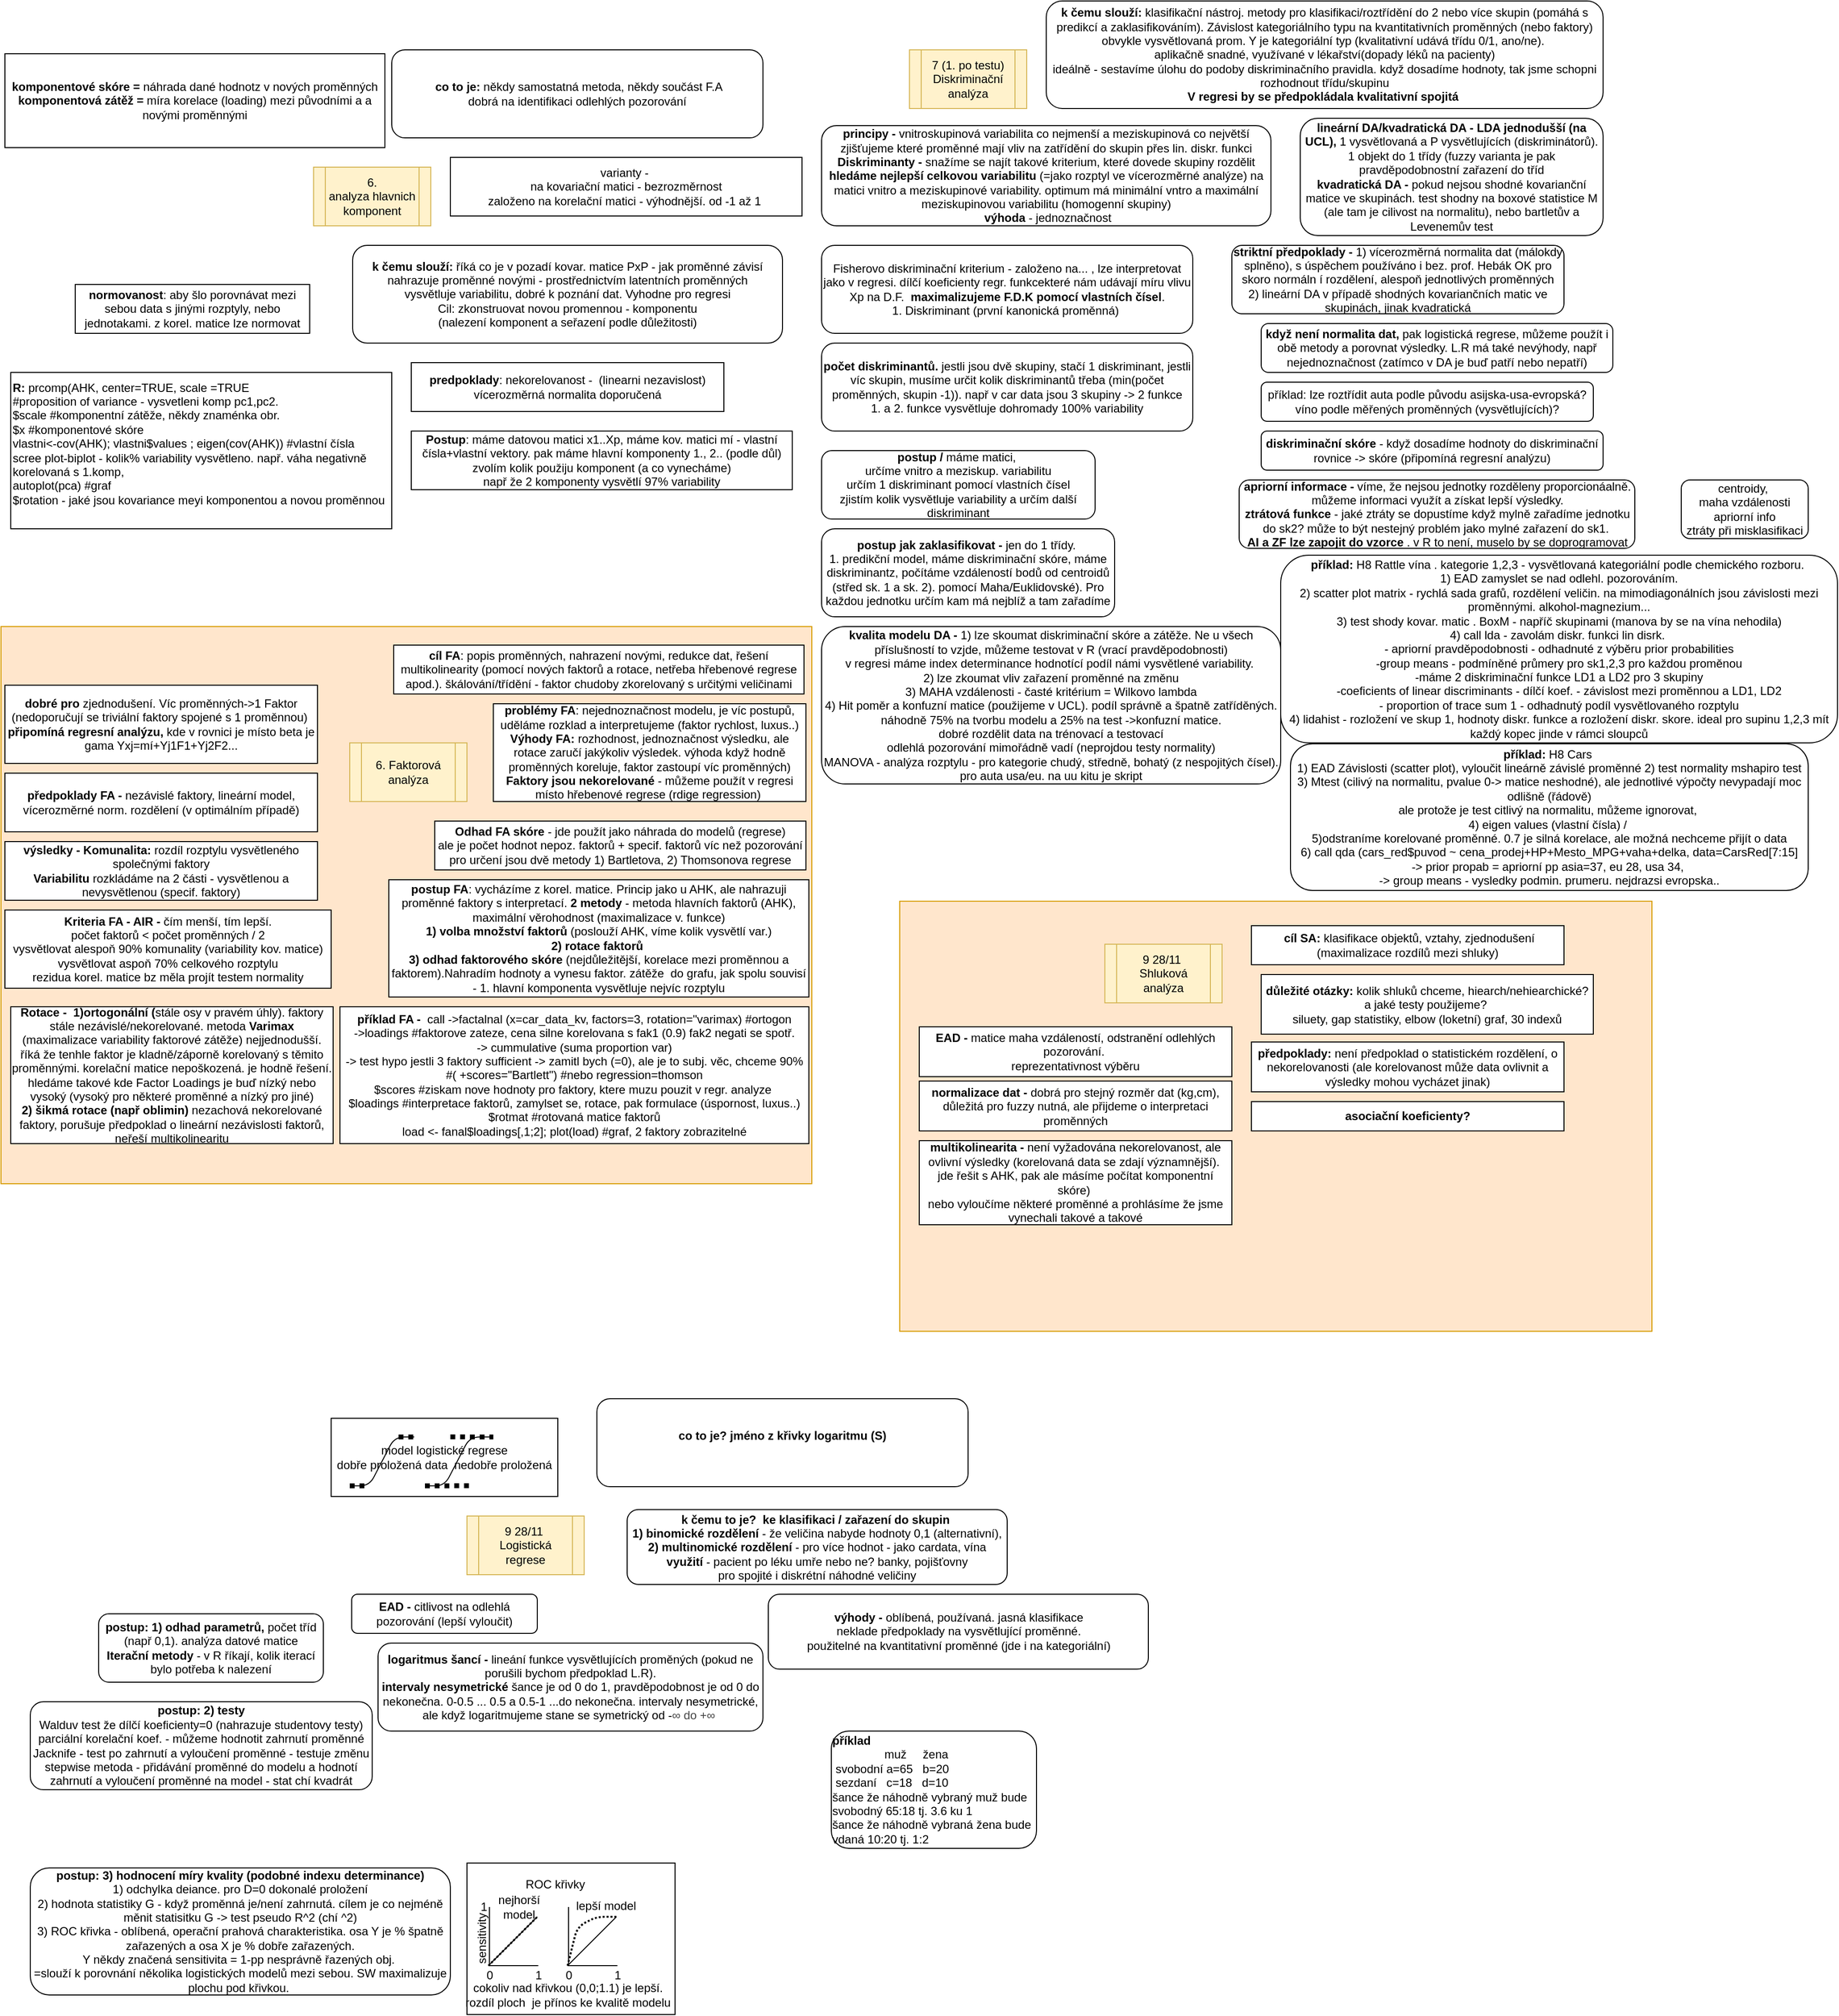 <mxfile version="12.4.3" type="github" pages="1">
  <diagram id="y8Ra8WDpV--MmbTcDogs" name="Page-1">
    <mxGraphModel dx="853" dy="472" grid="1" gridSize="10" guides="1" tooltips="1" connect="1" arrows="1" fold="1" page="1" pageScale="1" pageWidth="827" pageHeight="1169" math="0" shadow="0">
      <root>
        <mxCell id="0"/>
        <mxCell id="1" parent="0"/>
        <mxCell id="akfnTeuAMZxxue4OsH-c-81" value="" style="rounded=0;whiteSpace=wrap;html=1;" vertex="1" parent="1">
          <mxGeometry x="477" y="1905" width="213" height="155" as="geometry"/>
        </mxCell>
        <mxCell id="akfnTeuAMZxxue4OsH-c-54" value="model logistické regrese&lt;br&gt;dobře proložená data&amp;nbsp; nedobře proložená" style="rounded=0;whiteSpace=wrap;html=1;" vertex="1" parent="1">
          <mxGeometry x="338" y="1450" width="232" height="80" as="geometry"/>
        </mxCell>
        <mxCell id="akfnTeuAMZxxue4OsH-c-41" value="" style="rounded=0;whiteSpace=wrap;html=1;fillColor=#ffe6cc;strokeColor=#d79b00;" vertex="1" parent="1">
          <mxGeometry y="640" width="830" height="570" as="geometry"/>
        </mxCell>
        <mxCell id="akfnTeuAMZxxue4OsH-c-39" value="" style="rounded=0;whiteSpace=wrap;html=1;fillColor=#ffe6cc;strokeColor=#d79b00;" vertex="1" parent="1">
          <mxGeometry x="920" y="921" width="770" height="440" as="geometry"/>
        </mxCell>
        <mxCell id="F72YbmFoQMziK-xgi5LF-1" value="varianty -&amp;nbsp;&lt;br&gt;na kovariační matici - bezrozměrnost&lt;br&gt;založeno na korelační matici - výhodnější. od -1 až 1&amp;nbsp;" style="rounded=0;whiteSpace=wrap;html=1;" parent="1" vertex="1">
          <mxGeometry x="460" y="160" width="360" height="60" as="geometry"/>
        </mxCell>
        <mxCell id="F72YbmFoQMziK-xgi5LF-2" value="6. &lt;br&gt;analyza hlavnich komponent" style="shape=process;whiteSpace=wrap;html=1;backgroundOutline=1;fillColor=#fff2cc;strokeColor=#d6b656;" parent="1" vertex="1">
          <mxGeometry x="320" y="170" width="120" height="60" as="geometry"/>
        </mxCell>
        <mxCell id="F72YbmFoQMziK-xgi5LF-4" value="&lt;b&gt;&amp;nbsp;co to je:&lt;/b&gt; někdy samostatná metoda, někdy součást F.A&lt;br&gt;dobrá na identifikaci odlehlých pozorování&lt;br&gt;" style="rounded=1;whiteSpace=wrap;html=1;" parent="1" vertex="1">
          <mxGeometry x="400" y="50" width="380" height="90" as="geometry"/>
        </mxCell>
        <mxCell id="F72YbmFoQMziK-xgi5LF-5" value="&lt;b&gt;k čemu slouží:&lt;/b&gt; říká co je v pozadí kovar. matice PxP - jak proměnné závisí&lt;br&gt;nahrazuje proměnné novými - prostřednictvím latentních proměnných&lt;br&gt;vysvětluje variabilitu, dobré k poznání dat. Vyhodne pro regresi&lt;br&gt;Cil: zkonstruovat novou promennou - komponentu&lt;br&gt;(nalezení komponent a seřazení podle důležitosti)" style="rounded=1;whiteSpace=wrap;html=1;" parent="1" vertex="1">
          <mxGeometry x="360" y="250" width="440" height="100" as="geometry"/>
        </mxCell>
        <mxCell id="F72YbmFoQMziK-xgi5LF-6" value="&lt;b&gt;predpoklady&lt;/b&gt;: nekorelovanost -&amp;nbsp; (linearni nezavislost)&lt;br&gt;vícerozměrná normalita doporučená" style="rounded=0;whiteSpace=wrap;html=1;" parent="1" vertex="1">
          <mxGeometry x="420" y="370" width="320" height="50" as="geometry"/>
        </mxCell>
        <mxCell id="F72YbmFoQMziK-xgi5LF-7" value="&lt;b&gt;Postup&lt;/b&gt;: máme datovou matici x1..Xp, máme kov. matici mí - vlastní čísla+vlastní vektory. pak máme hlavní komponenty 1., 2.. (podle důl)&lt;br&gt;zvolím kolik použiju komponent (a co vynecháme)&lt;br&gt;např že 2 komponenty vysvětlí 97% variability" style="rounded=0;whiteSpace=wrap;html=1;" parent="1" vertex="1">
          <mxGeometry x="420" y="440" width="390" height="60" as="geometry"/>
        </mxCell>
        <mxCell id="F72YbmFoQMziK-xgi5LF-9" value="&lt;b&gt;komponentové skóre =&lt;/b&gt; náhrada dané hodnotz v nových proměnných&lt;br&gt;&lt;b&gt;komponentová zátěž =&lt;/b&gt; míra korelace (loading) mezi původními a a novými proměnnými" style="rounded=0;whiteSpace=wrap;html=1;" parent="1" vertex="1">
          <mxGeometry x="4" y="54" width="389" height="96" as="geometry"/>
        </mxCell>
        <mxCell id="F72YbmFoQMziK-xgi5LF-10" value="&lt;b&gt;normovanost&lt;/b&gt;: aby šlo porovnávat mezi sebou data s jinými rozptyly, nebo jednotakami. z korel. matice lze normovat" style="rounded=0;whiteSpace=wrap;html=1;" parent="1" vertex="1">
          <mxGeometry x="76" y="290" width="240" height="50" as="geometry"/>
        </mxCell>
        <mxCell id="F72YbmFoQMziK-xgi5LF-12" value="&lt;b&gt;R: &lt;/b&gt;prcomp(AHK, center=TRUE, scale =TRUE&lt;br&gt;#proposition of variance - vysvetleni komp pc1,pc2.&lt;br&gt;$scale #komponentní zátěže, někdy znaménka obr.&lt;br&gt;$x #komponentové skóre&lt;br&gt;vlastni&amp;lt;-cov(AHK); vlastni$values ; eigen(cov(AHK)) #vlastní čísla&lt;br&gt;&lt;div&gt;&lt;span&gt;scree plot-biplot - kolik% variability vysvětleno. např. váha negativně korelovaná s 1.komp,&amp;nbsp;&lt;/span&gt;&lt;/div&gt;&lt;div&gt;&lt;span&gt;autoplot(pca) #graf&lt;/span&gt;&lt;/div&gt;&lt;div&gt;$rotation - jaké jsou kovariance meyi komponentou a novou proměnnou&lt;/div&gt;&lt;div&gt;&lt;br&gt;&lt;/div&gt;" style="rounded=0;whiteSpace=wrap;html=1;align=left;" parent="1" vertex="1">
          <mxGeometry x="10" y="380" width="390" height="160" as="geometry"/>
        </mxCell>
        <mxCell id="F72YbmFoQMziK-xgi5LF-13" value="6. Faktorová analýza" style="shape=process;whiteSpace=wrap;html=1;backgroundOutline=1;fillColor=#fff2cc;strokeColor=#d6b656;" parent="1" vertex="1">
          <mxGeometry x="357" y="759" width="120" height="60" as="geometry"/>
        </mxCell>
        <mxCell id="F72YbmFoQMziK-xgi5LF-14" value="&lt;b&gt;problémy FA&lt;/b&gt;: nejednoznačnost modelu, je víc postupů, uděláme rozklad a interpretujeme (faktor rychlost, luxus..)&lt;br&gt;&lt;b&gt;Výhody FA:&lt;/b&gt; rozhodnost, jednoznačnost výsledku, ale rotace zaručí jakýkoliv výsledek. výhoda když hodně proměnných koreluje, faktor zastoupí víc proměnných)&lt;br&gt;&lt;b&gt;Faktory jsou nekorelované&lt;/b&gt;&amp;nbsp;- můžeme použít v regresi místo hřebenové regrese (rdige regression)&amp;nbsp;" style="rounded=0;whiteSpace=wrap;html=1;" parent="1" vertex="1">
          <mxGeometry x="504" y="719" width="320" height="100" as="geometry"/>
        </mxCell>
        <mxCell id="F72YbmFoQMziK-xgi5LF-15" value="&lt;b&gt;dobré pro&lt;/b&gt; zjednodušení. Víc proměnných-&amp;gt;1 Faktor (nedoporučují se triviální faktory spojené s 1 proměnnou)&amp;nbsp;&lt;br&gt;&lt;b&gt;připomíná regresní analýzu,&lt;/b&gt; kde v rovnici je místo beta je gama Yxj=mí+Yj1F1+Yj2F2...&lt;br&gt;" style="rounded=0;whiteSpace=wrap;html=1;" parent="1" vertex="1">
          <mxGeometry x="4" y="700" width="320" height="80" as="geometry"/>
        </mxCell>
        <mxCell id="F72YbmFoQMziK-xgi5LF-16" value="&lt;b&gt;cíl FA&lt;/b&gt;: popis proměnných, nahrazení novými, redukce dat, řešení multikolinearity (pomocí nových faktorů a rotace, netřeba hřebenové regrese apod.). škálování/třídění - faktor chudoby zkorelovaný s určitými veličinami" style="rounded=0;whiteSpace=wrap;html=1;" parent="1" vertex="1">
          <mxGeometry x="402" y="659" width="420" height="50" as="geometry"/>
        </mxCell>
        <mxCell id="F72YbmFoQMziK-xgi5LF-17" value="&lt;b&gt;postup FA&lt;/b&gt;: vycházíme z korel. matice. Princip jako u AHK, ale nahrazuji proměnné faktory s interpretací.&amp;nbsp;&lt;b&gt;2 metody&amp;nbsp;&lt;/b&gt;- metoda hlavních faktorů (AHK), maximální věrohodnost (maximalizace v. funkce)&lt;br&gt;&lt;b&gt;1) volba množství faktorů &lt;/b&gt;(poslouží AHK, víme kolik vysvětlí var.)&lt;br&gt;&lt;b&gt;2) rotace faktorů&amp;nbsp;&lt;/b&gt;&lt;br&gt;&lt;b&gt;3) odhad faktorového skóre&lt;/b&gt; (nejdůležitější, korelace mezi proměnnou a faktorem).Nahradím hodnoty a vynesu faktor. zátěže&amp;nbsp; do grafu, jak spolu souvisí&lt;br&gt;- 1. hlavní komponenta vysvětluje nejvíc rozptylu" style="rounded=0;whiteSpace=wrap;html=1;" parent="1" vertex="1">
          <mxGeometry x="397" y="899" width="430" height="120" as="geometry"/>
        </mxCell>
        <mxCell id="akfnTeuAMZxxue4OsH-c-2" value="&lt;b&gt;předpoklady FA - &lt;/b&gt;nezávislé faktory, lineární model, vícerozměrné norm. rozdělení (v optimálním případě)" style="rounded=0;whiteSpace=wrap;html=1;" vertex="1" parent="1">
          <mxGeometry x="4" y="790" width="320" height="60" as="geometry"/>
        </mxCell>
        <mxCell id="akfnTeuAMZxxue4OsH-c-3" value="&lt;b&gt;výsledky - Komunalita: &lt;/b&gt;rozdíl rozptylu vysvětleného společnými faktory&lt;br&gt;&lt;b&gt;Variabilitu &lt;/b&gt;rozkládáme na 2 části - vysvětlenou a nevysvětlenou (specif. faktory)" style="rounded=0;whiteSpace=wrap;html=1;" vertex="1" parent="1">
          <mxGeometry x="4" y="860" width="320" height="60" as="geometry"/>
        </mxCell>
        <mxCell id="akfnTeuAMZxxue4OsH-c-4" value="&lt;b&gt;Rotace -&amp;nbsp; 1)ortogonální (&lt;/b&gt;stále osy v pravém úhly). faktory stále nezávislé/nekorelované.&amp;nbsp;metoda &lt;b&gt;Varimax &lt;/b&gt;(maximalizace variability faktorové zátěže)&lt;b&gt;&amp;nbsp;&lt;/b&gt;nejjednodušší. říká že tenhle faktor je kladně/záporně korelovaný s těmito proměnnými. korelační matice nepoškozená. je hodně řešení. hledáme takové kde Factor Loadings je buď nízký nebo vysoký (vysoký pro některé proměnné a nízký pro jiné)&lt;br&gt;&lt;b&gt;2) šikmá rotace (např oblimin)&amp;nbsp;&lt;/b&gt;nezachová nekorelované faktory, porušuje předpoklad o lineární nezávislosti faktorů, neřeší multikolinearitu" style="rounded=0;whiteSpace=wrap;html=1;" vertex="1" parent="1">
          <mxGeometry x="10" y="1029" width="330" height="140" as="geometry"/>
        </mxCell>
        <mxCell id="akfnTeuAMZxxue4OsH-c-8" value="&lt;span style=&quot;color: rgba(0 , 0 , 0 , 0) ; font-family: monospace ; font-size: 0px&quot;&gt;%3CmxGraphModel%3E%3Croot%3E%3CmxCell%20id%3D%220%22%2F%3E%3CmxCell%20id%3D%221%22%20parent%3D%220%22%2F%3E%3CmxCell%20id%3D%222%22%20value%3D%22%26lt%3Bb%26gt%3Bp%C5%99edpoklady%20FA%20-%20%26lt%3B%2Fb%26gt%3Bnez%C3%A1visl%C3%A9%20faktory%2C%20line%C3%A1rn%C3%AD%20model%2C%20v%C3%ADcerozm%C4%9Brn%C3%A9%20norm.%20rozd%C4%9Blen%C3%AD%20(v%20optim%C3%A1ln%C3%ADm%20p%C5%99%C3%ADpad%C4%9B)%22%20style%3D%22rounded%3D0%3BwhiteSpace%3Dwrap%3Bhtml%3D1%3B%22%20vertex%3D%221%22%20parent%3D%221%22%3E%3CmxGeometry%20x%3D%2280%22%20y%3D%22920%22%20width%3D%22320%22%20height%3D%2260%22%20as%3D%22geometry%22%2F%3E%3C%2FmxCell%3E%3C%2Froot%3E%3C%2FmxGraphModel%3E&lt;/span&gt;" style="text;html=1;align=center;verticalAlign=middle;resizable=0;points=[];;autosize=1;" vertex="1" parent="1">
          <mxGeometry x="254" y="1054" width="20" height="20" as="geometry"/>
        </mxCell>
        <mxCell id="akfnTeuAMZxxue4OsH-c-9" value="&lt;b&gt;Kriteria FA - AIR -&lt;/b&gt; čím menší, tím lepší. &lt;br&gt;počet faktorů &amp;lt; počet proměnných / 2&lt;br&gt;vysvětlovat alespoň 90% komunality (variability kov. matice) &lt;br&gt;vysvětlovat aspoň 70% celkového rozptylu&lt;br&gt;rezidua korel. matice bz měla projít testem normality" style="rounded=0;whiteSpace=wrap;html=1;" vertex="1" parent="1">
          <mxGeometry x="4" y="930" width="334" height="80" as="geometry"/>
        </mxCell>
        <mxCell id="akfnTeuAMZxxue4OsH-c-10" value="&lt;b&gt;Odhad FA skóre &lt;/b&gt;- jde použít jako náhrada do modelů (regrese)&lt;br&gt;ale je počet hodnot nepoz. faktorů + specif. faktorů víc než pozorování&lt;br&gt;pro určení jsou dvě metody 1) Bartletova, 2) Thomsonova regrese" style="rounded=0;whiteSpace=wrap;html=1;" vertex="1" parent="1">
          <mxGeometry x="444" y="839" width="380" height="50" as="geometry"/>
        </mxCell>
        <mxCell id="akfnTeuAMZxxue4OsH-c-11" value="&lt;b&gt;příklad FA -&amp;nbsp; &lt;/b&gt;call -&amp;gt;factalnal (x=car_data_kv, factors=3, rotation=&quot;varimax) #ortogon&lt;br&gt;-&amp;gt;loadings #faktorove zateze, cena silne korelovana s fak1 (0.9) fak2 negati se spotř.&lt;br&gt;-&amp;gt; cummulative (suma proportion var)&lt;br&gt;-&amp;gt; test hypo jestli 3 faktory sufficient -&amp;gt; zamitl bych (=0), ale je to subj. věc, chceme 90%&lt;br&gt;#( +scores=&quot;Bartlett&quot;) #nebo regression=thomson&lt;br&gt;$scores #ziskam nove hodnoty pro faktory, ktere muzu pouzit v regr. analyze&amp;nbsp;&lt;br&gt;$loadings #interpretace faktorů, zamylset se, rotace, pak formulace (úspornost, luxus..)&lt;br&gt;$rotmat #rotovaná matice faktorů&lt;br&gt;load &amp;lt;- fanal$loadings[,1;2]; plot(load) #graf, 2 faktory zobrazitelné" style="rounded=0;whiteSpace=wrap;html=1;" vertex="1" parent="1">
          <mxGeometry x="347" y="1029" width="480" height="140" as="geometry"/>
        </mxCell>
        <mxCell id="akfnTeuAMZxxue4OsH-c-13" value="9 28/11&amp;nbsp;&lt;br&gt;Shluková analýza" style="shape=process;whiteSpace=wrap;html=1;backgroundOutline=1;fillColor=#fff2cc;strokeColor=#d6b656;" vertex="1" parent="1">
          <mxGeometry x="1130" y="965" width="120" height="60" as="geometry"/>
        </mxCell>
        <mxCell id="akfnTeuAMZxxue4OsH-c-15" value="&lt;b&gt;&amp;nbsp;cíl SA: &lt;/b&gt;klasifikace objektů, vztahy, zjednodušení (maximalizace rozdílů mezi shluky)" style="rounded=0;whiteSpace=wrap;html=1;" vertex="1" parent="1">
          <mxGeometry x="1280" y="946" width="320" height="40" as="geometry"/>
        </mxCell>
        <mxCell id="akfnTeuAMZxxue4OsH-c-16" value="&lt;b&gt;důležité otázky: &lt;/b&gt;kolik shluků chceme, hiearch/nehiearchické?&lt;br&gt;a jaké testy použijeme?&amp;nbsp;&lt;br&gt;siluety, gap statistiky, elbow (loketní) graf, 30 indexů" style="rounded=0;whiteSpace=wrap;html=1;" vertex="1" parent="1">
          <mxGeometry x="1290" y="996" width="340" height="61" as="geometry"/>
        </mxCell>
        <mxCell id="akfnTeuAMZxxue4OsH-c-17" value="&lt;b&gt;předpoklady: &lt;/b&gt;není předpoklad o statistickém rozdělení, o nekorelovanosti (ale korelovanost může data ovlivnit a výsledky mohou vycházet jinak)" style="rounded=0;whiteSpace=wrap;html=1;" vertex="1" parent="1">
          <mxGeometry x="1280" y="1065" width="320" height="51" as="geometry"/>
        </mxCell>
        <mxCell id="akfnTeuAMZxxue4OsH-c-18" value="&lt;b&gt;EAD - &lt;/b&gt;matice maha vzdáleností, odstranění odlehlých pozorování.&amp;nbsp;&lt;br&gt;reprezentativnost výběru" style="rounded=0;whiteSpace=wrap;html=1;" vertex="1" parent="1">
          <mxGeometry x="940" y="1049.5" width="320" height="51" as="geometry"/>
        </mxCell>
        <mxCell id="akfnTeuAMZxxue4OsH-c-19" value="&lt;b&gt;normalizace dat - &lt;/b&gt;dobrá pro stejný rozměr dat (kg,cm), důležitá pro fuzzy nutná, ale přijdeme o interpretaci proměnných" style="rounded=0;whiteSpace=wrap;html=1;" vertex="1" parent="1">
          <mxGeometry x="940" y="1105" width="320" height="51" as="geometry"/>
        </mxCell>
        <mxCell id="akfnTeuAMZxxue4OsH-c-20" value="&lt;b&gt;multikolinearita - &lt;/b&gt;není vyžadována nekorelovanost, ale ovlivní výsledky (korelovaná data se zdají významnější).&amp;nbsp;&lt;br&gt;jde řešit s AHK, pak ale másíme počítat komponentní skóre)&amp;nbsp;&lt;br&gt;nebo vyloučíme některé proměnné a prohlásíme že jsme vynechali takové a takové" style="rounded=0;whiteSpace=wrap;html=1;" vertex="1" parent="1">
          <mxGeometry x="940" y="1166" width="320" height="86" as="geometry"/>
        </mxCell>
        <mxCell id="akfnTeuAMZxxue4OsH-c-21" value="&lt;b&gt;asociační koeficienty?&lt;/b&gt;" style="rounded=0;whiteSpace=wrap;html=1;" vertex="1" parent="1">
          <mxGeometry x="1280" y="1126" width="320" height="30" as="geometry"/>
        </mxCell>
        <mxCell id="akfnTeuAMZxxue4OsH-c-22" value="7 (1. po testu) Diskriminační analýza" style="shape=process;whiteSpace=wrap;html=1;backgroundOutline=1;fillColor=#fff2cc;strokeColor=#d6b656;" vertex="1" parent="1">
          <mxGeometry x="930" y="50" width="120" height="60" as="geometry"/>
        </mxCell>
        <mxCell id="akfnTeuAMZxxue4OsH-c-23" value="&lt;b&gt;k čemu slouží:&lt;/b&gt;&amp;nbsp;klasifikační nástroj. metody pro klasifikaci/roztřídění do 2 nebo více skupin (pomáhá s predikcí a zaklasifikováním). Závislost kategoriálního typu na kvantitativních proměnných (nebo faktory)&lt;br&gt;obvykle vysvětlovaná prom. Y je kategoriální typ (kvalitativní udává třídu 0/1, ano/ne).&amp;nbsp;&lt;br&gt;aplikačně snadné, využívané v lékařství(dopady léků na pacienty)&lt;br&gt;ideálně - sestavíme úlohu do podoby diskriminačního pravidla. když dosadíme hodnoty, tak jsme schopni rozhodnout třídu/skupinu&lt;br&gt;&lt;b&gt;V regresi by se předpokládala kvalitativní spojitá&amp;nbsp;&lt;/b&gt;" style="rounded=1;whiteSpace=wrap;html=1;" vertex="1" parent="1">
          <mxGeometry x="1070" width="570" height="110" as="geometry"/>
        </mxCell>
        <mxCell id="akfnTeuAMZxxue4OsH-c-24" value="&lt;b&gt;principy - &lt;/b&gt;vnitroskupinová variabilita co nejmenší a meziskupinová co největší&lt;br&gt;zjišťujeme které proměnné mají vliv na zatřídění do skupin přes lin. diskr. funkci&lt;br&gt;&lt;b&gt;Diskriminanty -&amp;nbsp;&lt;/b&gt;snažíme se najít takové kriterium, které dovede skupiny rozdělit &lt;b&gt;hledáme nejlepší celkovou variabilitu&lt;/b&gt; (=jako rozptyl ve vícerozměrné analýze) na matici vnitro a meziskupinové variability. optimum má minimální vntro a maximální meziskupinovou variabilitu (homogenní skupiny)&lt;br&gt;&lt;b&gt;&amp;nbsp;výhoda &lt;/b&gt;- jednoznačnost" style="rounded=1;whiteSpace=wrap;html=1;" vertex="1" parent="1">
          <mxGeometry x="840" y="127.5" width="460" height="102.5" as="geometry"/>
        </mxCell>
        <mxCell id="akfnTeuAMZxxue4OsH-c-25" value="&lt;b&gt;lineární DA/kvadratická DA - LDA jednodušší (na UCL),&lt;/b&gt; 1 vysvětlovaná a P vysvětlujících (diskriminátorů). 1 objekt do 1 třídy (fuzzy varianta je pak pravděpodobnostní zařazení do tříd&lt;br&gt;&lt;b&gt;kvadratická DA - &lt;/b&gt;pokud nejsou shodné kovarianční matice ve skupinách. test shodny na boxové statistice M (ale tam je cilivost na normalitu), nebo bartletův a Levenemův test" style="rounded=1;whiteSpace=wrap;html=1;" vertex="1" parent="1">
          <mxGeometry x="1330" y="120" width="310" height="120" as="geometry"/>
        </mxCell>
        <mxCell id="akfnTeuAMZxxue4OsH-c-26" value="&lt;b&gt;striktní předpoklady - &lt;/b&gt;1) vícerozměrná normalita dat (málokdy splněno), s úspěchem používáno i bez. prof. Hebák OK pro skoro normáln í rozdělení, alespoň jednotlivých proměnných&lt;br&gt;2) lineární DA v případě shodných kovariančních matic ve skupinách, jinak kvadratická" style="rounded=1;whiteSpace=wrap;html=1;" vertex="1" parent="1">
          <mxGeometry x="1260" y="250" width="340" height="70" as="geometry"/>
        </mxCell>
        <mxCell id="akfnTeuAMZxxue4OsH-c-27" value="&lt;b&gt;když není normalita dat,&lt;/b&gt; pak logistická regrese, můžeme použít i obě metody a porovnat výsledky. L.R má také nevýhody, např nejednoznačnost (zatímco v DA je buď patří nebo nepatří)" style="rounded=1;whiteSpace=wrap;html=1;" vertex="1" parent="1">
          <mxGeometry x="1290" y="330" width="360" height="50" as="geometry"/>
        </mxCell>
        <mxCell id="akfnTeuAMZxxue4OsH-c-28" value="příklad: lze roztřídit auta podle původu asijska-usa-evropská?&lt;br&gt;víno podle měřených proměnných (vysvětlujících)?" style="rounded=1;whiteSpace=wrap;html=1;" vertex="1" parent="1">
          <mxGeometry x="1290" y="390" width="340" height="40" as="geometry"/>
        </mxCell>
        <mxCell id="akfnTeuAMZxxue4OsH-c-29" value="centroidy,&amp;nbsp;&lt;br&gt;maha vzdálenosti&lt;br&gt;apriorní info&lt;br&gt;ztráty při misklasifikaci" style="rounded=1;whiteSpace=wrap;html=1;" vertex="1" parent="1">
          <mxGeometry x="1720" y="490" width="130" height="60" as="geometry"/>
        </mxCell>
        <mxCell id="akfnTeuAMZxxue4OsH-c-30" value="Fisherovo diskriminační kriterium - založeno na... , lze interpretovat jako v regresi. dílčí koeficienty regr. funkcekteré nám udávají míru vlivu Xp na D.F.&amp;nbsp;&amp;nbsp;&lt;b&gt;maximalizujeme F.D.K pomocí vlastních čísel&lt;/b&gt;. &lt;br&gt;1. Diskriminant (první kanonická proměnná)&amp;nbsp;" style="rounded=1;whiteSpace=wrap;html=1;" vertex="1" parent="1">
          <mxGeometry x="840" y="250" width="380" height="90" as="geometry"/>
        </mxCell>
        <mxCell id="akfnTeuAMZxxue4OsH-c-31" value="&lt;b&gt;počet diskriminantů.&lt;/b&gt; jestli jsou dvě skupiny, stačí 1 diskriminant, jestli víc skupin, musíme určit kolik diskriminantů třeba (min(počet proměnných, skupin -1)). např v car data jsou 3 skupiny -&amp;gt; 2 funkce&lt;br&gt;1. a 2. funkce vysvětluje dohromady 100% variability" style="rounded=1;whiteSpace=wrap;html=1;" vertex="1" parent="1">
          <mxGeometry x="840" y="350" width="380" height="90" as="geometry"/>
        </mxCell>
        <mxCell id="akfnTeuAMZxxue4OsH-c-32" value="&lt;b&gt;diskriminační skóre&lt;/b&gt; - když dosadíme hodnoty do diskriminační rovnice -&amp;gt; skóre (připomíná regresní analýzu)" style="rounded=1;whiteSpace=wrap;html=1;" vertex="1" parent="1">
          <mxGeometry x="1290" y="440" width="350" height="40" as="geometry"/>
        </mxCell>
        <mxCell id="akfnTeuAMZxxue4OsH-c-33" value="&lt;b&gt;postup / &lt;/b&gt;máme matici,&amp;nbsp;&lt;br&gt;určíme vnitro a meziskup. variabilitu&lt;br&gt;určím 1 diskriminant pomocí vlastních čísel&lt;br&gt;zjistím kolik vysvětluje variability a určím další diskriminant" style="rounded=1;whiteSpace=wrap;html=1;" vertex="1" parent="1">
          <mxGeometry x="840" y="460" width="280" height="70" as="geometry"/>
        </mxCell>
        <mxCell id="akfnTeuAMZxxue4OsH-c-34" value="&lt;b&gt;postup jak zaklasifikovat -&lt;/b&gt; jen do 1 třídy.&amp;nbsp;&lt;br&gt;1. predikční model, máme diskriminační skóre, máme diskriminantz, počítáme vzdáleností bodů od centroidů (střed sk. 1 a sk. 2). pomocí Maha/Euklidovské). Pro každou jednotku určím kam má nejblíž a tam zařadíme" style="rounded=1;whiteSpace=wrap;html=1;" vertex="1" parent="1">
          <mxGeometry x="840" y="540" width="300" height="90" as="geometry"/>
        </mxCell>
        <mxCell id="akfnTeuAMZxxue4OsH-c-35" value="&lt;b&gt;apriorní informace - &lt;/b&gt;víme, že nejsou jednotky rozděleny proporcionáalně. můžeme informaci využít a získat lepší výsledky.&lt;br&gt;&lt;b&gt;ztrátová funkce &lt;/b&gt;- jaké ztráty se dopustíme když mylně zařadíme jednotku do sk2? může to být nestejný problém jako mylné zařazení do sk1.&amp;nbsp;&lt;br&gt;&lt;b&gt;AI a ZF lze zapojit do vzorce &lt;/b&gt;. v R to není, muselo by se doprogramovat" style="rounded=1;whiteSpace=wrap;html=1;" vertex="1" parent="1">
          <mxGeometry x="1267.5" y="490" width="405" height="70" as="geometry"/>
        </mxCell>
        <mxCell id="akfnTeuAMZxxue4OsH-c-36" value="&lt;b&gt;kvalita modelu DA -&lt;/b&gt;&amp;nbsp;1) lze skoumat diskriminační skóre a zátěže. Ne u všech příslušností to vzjde, můžeme testovat v R (vrací pravděpodobnosti) &lt;br&gt;v regresi máme index determinance hodnotící podíl námi vysvětlené variability.&amp;nbsp;&lt;br&gt;2) lze zkoumat vliv zařazení proměnné na změnu&lt;br&gt;3) MAHA vzdálenosti - časté kritérium = Wilkovo lambda&lt;br&gt;4) Hit poměr a konfuzní matice (použijeme v UCL). podíl správně a špatně zatříděných. náhodně 75% na tvorbu modelu a 25% na test -&amp;gt;konfuzní matice.&lt;br&gt;dobré rozdělit data na trénovací a testovací&lt;br&gt;odlehlá pozorování mimořádně vadí (neprojdou testy normality)&lt;br&gt;MANOVA - analýza rozptylu - pro kategorie chudý, středně, bohatý (z nespojitých čísel). pro auta usa/eu. na uu kitu je skript" style="rounded=1;whiteSpace=wrap;html=1;" vertex="1" parent="1">
          <mxGeometry x="840" y="640" width="470" height="161" as="geometry"/>
        </mxCell>
        <mxCell id="akfnTeuAMZxxue4OsH-c-37" value="&lt;b&gt;příklad: &lt;/b&gt;H8 Rattle vína . kategorie 1,2,3 - vysvětlovaná kategoriální podle chemického rozboru.&amp;nbsp;&lt;br&gt;1) EAD zamyslet se nad odlehl. pozorováním. &lt;br&gt;2) scatter plot matrix - rychlá sada grafů, rozdělení veličin. na mimodiagonálních jsou závislosti mezi proměnnými. alkohol-magnezium...&lt;br&gt;3) test shody kovar. matic . BoxM - napříč skupinami (manova by se na vína nehodila)&lt;br&gt;4) call lda - zavolám diskr. funkci lin disrk.&amp;nbsp;&lt;br&gt;- apriorní pravděpodobnosti - odhadnuté z výběru prior probabilities&lt;br&gt;-group means - podmíněné průmery pro sk1,2,3 pro každou proměnou&lt;br&gt;-máme 2 diskriminační funkce LD1 a LD2 pro 3 skupiny&lt;br&gt;-coeficients of linear discriminants - dílčí koef. - závislost mezi proměnnou a LD1, LD2&lt;br&gt;- proportion of trace sum 1 - odhadnutý podíl vysvětlovaného rozptylu&lt;br&gt;4) lidahist - rozložení ve skup 1, hodnoty diskr. funkce a rozložení diskr. skore. ideal pro supinu 1,2,3 mít každý kopec jinde v rámci sloupců&lt;br&gt;" style="rounded=1;whiteSpace=wrap;html=1;" vertex="1" parent="1">
          <mxGeometry x="1310" y="567" width="570" height="192" as="geometry"/>
        </mxCell>
        <mxCell id="akfnTeuAMZxxue4OsH-c-38" value="&lt;b&gt;příklad: &lt;/b&gt;H8 Cars&amp;nbsp;&lt;br&gt;1) EAD Závislosti (scatter plot), vyloučit lineárně závislé proměnné 2) test normality mshapiro test 3) Mtest (cilivý na normalitu, pvalue 0-&amp;gt; matice neshodné), ale jednotlivé výpočty nevypadají moc odlišně (řádově)&lt;br&gt;ale protože je test citlivý na normalitu, můžeme ignorovat,&amp;nbsp;&lt;br&gt;4) eigen values (vlastní čísla) /&amp;nbsp;&lt;br&gt;5)odstraníme korelované proměnné. 0.7 je silná korelace, ale možná nechceme přijít o data&lt;br&gt;6) call qda (cars_red$puvod ~ cena_prodej+HP+Mesto_MPG+vaha+delka, data=CarsRed[7:15]&lt;br&gt;-&amp;gt; prior propab = apriorní pp asia=37, eu 28, usa 34,&amp;nbsp;&lt;br&gt;-&amp;gt; group means - vysledky podmin. prumeru. nejdrazsi evropska.." style="rounded=1;whiteSpace=wrap;html=1;" vertex="1" parent="1">
          <mxGeometry x="1320" y="760" width="530" height="150" as="geometry"/>
        </mxCell>
        <mxCell id="akfnTeuAMZxxue4OsH-c-42" value="9 28/11&amp;nbsp;&lt;br&gt;Logistická regrese" style="shape=process;whiteSpace=wrap;html=1;backgroundOutline=1;fillColor=#fff2cc;strokeColor=#d6b656;" vertex="1" parent="1">
          <mxGeometry x="477" y="1550" width="120" height="60" as="geometry"/>
        </mxCell>
        <mxCell id="akfnTeuAMZxxue4OsH-c-43" value="&lt;b&gt;k čemu to je?&amp;nbsp; ke klasifikaci / zařazení do skupin&amp;nbsp;&lt;br&gt;1) binomické rozdělení&amp;nbsp;&lt;/b&gt;- že veličina nabyde hodnoty 0,1 (alternativní), &lt;br&gt;&lt;b&gt;2) multinomické&amp;nbsp;rozdělení &lt;/b&gt;- pro více hodnot - jako cardata, vína&lt;br&gt;&lt;b&gt;využití &lt;/b&gt;- pacient po léku umře nebo ne? banky, pojišťovny&lt;br&gt;pro spojité i diskrétní náhodné veličiny" style="rounded=1;whiteSpace=wrap;html=1;" vertex="1" parent="1">
          <mxGeometry x="641" y="1543.33" width="389" height="76.67" as="geometry"/>
        </mxCell>
        <mxCell id="akfnTeuAMZxxue4OsH-c-44" value="&lt;b&gt;co to je? jméno z křivky logaritmu (S)&lt;br&gt;&lt;br&gt;&lt;/b&gt;" style="rounded=1;whiteSpace=wrap;html=1;" vertex="1" parent="1">
          <mxGeometry x="610" y="1430" width="380" height="90" as="geometry"/>
        </mxCell>
        <mxCell id="akfnTeuAMZxxue4OsH-c-45" value="&lt;b&gt;EAD -&lt;/b&gt; citlivost na odlehlá pozorování (lepší vyloučit)" style="rounded=1;whiteSpace=wrap;html=1;" vertex="1" parent="1">
          <mxGeometry x="359" y="1630" width="190" height="40" as="geometry"/>
        </mxCell>
        <mxCell id="akfnTeuAMZxxue4OsH-c-46" value="&lt;div style=&quot;text-align: left&quot;&gt;&lt;b&gt;příklad&amp;nbsp;&lt;/b&gt;&lt;/div&gt;&lt;div style=&quot;text-align: left&quot;&gt;&lt;span&gt;&amp;nbsp; &amp;nbsp; &amp;nbsp; &amp;nbsp; &amp;nbsp; &amp;nbsp; &amp;nbsp; &amp;nbsp; muž&amp;nbsp; &amp;nbsp; &amp;nbsp;žena&lt;/span&gt;&lt;/div&gt;&lt;div style=&quot;text-align: left&quot;&gt;&lt;span&gt;&amp;nbsp;svobodní a=65&amp;nbsp; &amp;nbsp;b=20&lt;/span&gt;&lt;/div&gt;&lt;div style=&quot;text-align: left&quot;&gt;&lt;span&gt;&amp;nbsp;sezdaní&amp;nbsp; &amp;nbsp;c=18&amp;nbsp; &amp;nbsp;d=10&lt;/span&gt;&lt;/div&gt;&lt;div style=&quot;text-align: left&quot;&gt;&lt;span&gt;šance že náhodně vybraný muž bude svobodný 65:18 tj. 3.6 ku 1&lt;/span&gt;&lt;/div&gt;&lt;div style=&quot;text-align: left&quot;&gt;&lt;span&gt;šance že náhodně vybraná žena bude vdaná 10:20 tj. 1:2&lt;/span&gt;&lt;/div&gt;" style="rounded=1;whiteSpace=wrap;html=1;" vertex="1" parent="1">
          <mxGeometry x="850" y="1770" width="210" height="120" as="geometry"/>
        </mxCell>
        <mxCell id="akfnTeuAMZxxue4OsH-c-47" value="" style="endArrow=none;html=1;" edge="1" parent="1">
          <mxGeometry width="50" height="50" relative="1" as="geometry">
            <mxPoint x="357" y="1519.17" as="sourcePoint"/>
            <mxPoint x="423" y="1469.17" as="targetPoint"/>
            <Array as="points">
              <mxPoint x="377" y="1519.17"/>
              <mxPoint x="403" y="1469.17"/>
            </Array>
          </mxGeometry>
        </mxCell>
        <mxCell id="akfnTeuAMZxxue4OsH-c-48" value="" style="ellipse;shape=doubleEllipse;whiteSpace=wrap;html=1;aspect=fixed;" vertex="1" parent="1">
          <mxGeometry x="300" y="1920" as="geometry"/>
        </mxCell>
        <mxCell id="akfnTeuAMZxxue4OsH-c-49" value="" style="endArrow=none;dashed=1;html=1;dashPattern=1 1;strokeWidth=5;" edge="1" parent="1">
          <mxGeometry width="50" height="50" relative="1" as="geometry">
            <mxPoint x="357" y="1519.17" as="sourcePoint"/>
            <mxPoint x="377" y="1519.17" as="targetPoint"/>
          </mxGeometry>
        </mxCell>
        <mxCell id="akfnTeuAMZxxue4OsH-c-50" value="" style="endArrow=none;dashed=1;html=1;dashPattern=1 1;strokeWidth=5;" edge="1" parent="1">
          <mxGeometry width="50" height="50" relative="1" as="geometry">
            <mxPoint x="407" y="1469.17" as="sourcePoint"/>
            <mxPoint x="427" y="1469.17" as="targetPoint"/>
          </mxGeometry>
        </mxCell>
        <mxCell id="akfnTeuAMZxxue4OsH-c-51" value="" style="endArrow=none;html=1;" edge="1" parent="1">
          <mxGeometry width="50" height="50" relative="1" as="geometry">
            <mxPoint x="434" y="1519.17" as="sourcePoint"/>
            <mxPoint x="500" y="1469.17" as="targetPoint"/>
            <Array as="points">
              <mxPoint x="454" y="1519.17"/>
              <mxPoint x="480" y="1469.17"/>
            </Array>
          </mxGeometry>
        </mxCell>
        <mxCell id="akfnTeuAMZxxue4OsH-c-52" value="" style="endArrow=none;dashed=1;html=1;dashPattern=1 1;strokeWidth=5;" edge="1" parent="1">
          <mxGeometry width="50" height="50" relative="1" as="geometry">
            <mxPoint x="434" y="1519.17" as="sourcePoint"/>
            <mxPoint x="480" y="1519" as="targetPoint"/>
          </mxGeometry>
        </mxCell>
        <mxCell id="akfnTeuAMZxxue4OsH-c-53" value="" style="endArrow=none;dashed=1;html=1;dashPattern=1 1;strokeWidth=5;" edge="1" parent="1">
          <mxGeometry width="50" height="50" relative="1" as="geometry">
            <mxPoint x="460" y="1469" as="sourcePoint"/>
            <mxPoint x="504" y="1469.17" as="targetPoint"/>
          </mxGeometry>
        </mxCell>
        <mxCell id="akfnTeuAMZxxue4OsH-c-58" value="&lt;b&gt;logaritmus šancí - &lt;/b&gt;lineání funkce vysvětlujících proměných (pokud ne porušili bychom předpoklad L.R).&lt;br&gt;&lt;b&gt;intervaly nesymetrické &lt;/b&gt;šance je od 0 do 1, pravděpodobnost je od 0 do nekonečna. 0-0.5 ... 0.5 a 0.5-1 ...do nekonečna. intervaly nesymetrické, ale když logaritmujeme stane se &lt;font style=&quot;font-size: 12px&quot;&gt;symetrický od -&lt;span style=&quot;background-color: rgb(255 , 255 , 255) ; color: rgb(68 , 68 , 68) ; font-family: &amp;#34;ubuntu&amp;#34; , &amp;#34;helvetica&amp;#34; , &amp;#34;arial&amp;#34; , sans-serif&quot;&gt;∞ do +∞&lt;/span&gt;&lt;/font&gt;&amp;nbsp;" style="rounded=1;whiteSpace=wrap;html=1;" vertex="1" parent="1">
          <mxGeometry x="386" y="1680" width="394" height="90" as="geometry"/>
        </mxCell>
        <mxCell id="akfnTeuAMZxxue4OsH-c-60" value="&lt;b&gt;postup: 1) odhad parametrů, &lt;/b&gt;počet tříd (např 0,1). analýza datové matice&lt;br&gt;&lt;b&gt;Iterační metody&lt;/b&gt; - v R říkají, kolik iterací bylo potřeba k nalezení" style="rounded=1;whiteSpace=wrap;html=1;" vertex="1" parent="1">
          <mxGeometry x="100" y="1650" width="230" height="70" as="geometry"/>
        </mxCell>
        <mxCell id="akfnTeuAMZxxue4OsH-c-61" value="&lt;b&gt;postup: 2) testy &lt;/b&gt;&lt;br&gt;Walduv test že dílčí koeficienty=0 (nahrazuje studentovy testy)&lt;br&gt;parciální korelační koef. - můžeme hodnotit zahrnutí proměnné&lt;br&gt;Jacknife - test po zahrnutí a vyloučení proměnné - testuje změnu&lt;br&gt;stepwise metoda - přidávání proměnné do modelu a hodnotí zahrnutí a vyloučení proměnné na model - stat chí kvadrát" style="rounded=1;whiteSpace=wrap;html=1;" vertex="1" parent="1">
          <mxGeometry x="30" y="1740" width="350" height="90" as="geometry"/>
        </mxCell>
        <mxCell id="akfnTeuAMZxxue4OsH-c-62" value="&lt;b&gt;postup: 3) hodnocení míry kvality (podobné indexu determinance)&lt;br&gt;&lt;/b&gt;1) odchylka deiance. pro D=0 dokonalé proložení&lt;br&gt;2) hodnota statistiky G - když proměnná je/není zahrnutá. cílem je co nejméně měnit statisitku G -&amp;gt; test pseudo R^2 (chí ^2)&lt;br&gt;3) ROC křivka - oblíbená, operační prahová charakteristika. osa Y je % špatně zařazených a osa X je % dobře zařazených. &lt;br&gt;Y někdy značená sensitivita = 1-pp nesprávně řazených obj.&amp;nbsp;&lt;br&gt;=slouží k porovnání několika logistických modelů mezi sebou. SW maximalizuje plochu pod křivkou.&amp;nbsp;" style="rounded=1;whiteSpace=wrap;html=1;" vertex="1" parent="1">
          <mxGeometry x="30" y="1910" width="430" height="130" as="geometry"/>
        </mxCell>
        <mxCell id="akfnTeuAMZxxue4OsH-c-63" value="" style="endArrow=none;html=1;strokeWidth=1;" edge="1" parent="1">
          <mxGeometry width="50" height="50" relative="1" as="geometry">
            <mxPoint x="499" y="2010" as="sourcePoint"/>
            <mxPoint x="550" y="2010" as="targetPoint"/>
          </mxGeometry>
        </mxCell>
        <mxCell id="akfnTeuAMZxxue4OsH-c-64" value="" style="endArrow=none;html=1;strokeWidth=1;" edge="1" parent="1">
          <mxGeometry width="50" height="50" relative="1" as="geometry">
            <mxPoint x="500" y="2010" as="sourcePoint"/>
            <mxPoint x="500" y="1950" as="targetPoint"/>
          </mxGeometry>
        </mxCell>
        <mxCell id="akfnTeuAMZxxue4OsH-c-65" value="" style="endArrow=none;html=1;strokeWidth=1;" edge="1" parent="1">
          <mxGeometry width="50" height="50" relative="1" as="geometry">
            <mxPoint x="499" y="2010" as="sourcePoint"/>
            <mxPoint x="549" y="1960" as="targetPoint"/>
          </mxGeometry>
        </mxCell>
        <mxCell id="akfnTeuAMZxxue4OsH-c-66" value="1" style="text;html=1;align=center;verticalAlign=middle;resizable=0;points=[];;autosize=1;" vertex="1" parent="1">
          <mxGeometry x="484" y="1940" width="20" height="20" as="geometry"/>
        </mxCell>
        <mxCell id="akfnTeuAMZxxue4OsH-c-67" value="1" style="text;html=1;align=center;verticalAlign=middle;resizable=0;points=[];;autosize=1;" vertex="1" parent="1">
          <mxGeometry x="540" y="2010" width="20" height="20" as="geometry"/>
        </mxCell>
        <mxCell id="akfnTeuAMZxxue4OsH-c-68" value="0" style="text;html=1;align=center;verticalAlign=middle;resizable=0;points=[];;autosize=1;" vertex="1" parent="1">
          <mxGeometry x="490" y="2010" width="20" height="20" as="geometry"/>
        </mxCell>
        <mxCell id="akfnTeuAMZxxue4OsH-c-69" value="" style="endArrow=none;dashed=1;html=1;strokeWidth=2;dashPattern=1 1;" edge="1" parent="1">
          <mxGeometry width="50" height="50" relative="1" as="geometry">
            <mxPoint x="499" y="2010" as="sourcePoint"/>
            <mxPoint x="549" y="1960" as="targetPoint"/>
          </mxGeometry>
        </mxCell>
        <mxCell id="akfnTeuAMZxxue4OsH-c-71" value="" style="endArrow=none;html=1;strokeWidth=1;" edge="1" parent="1">
          <mxGeometry width="50" height="50" relative="1" as="geometry">
            <mxPoint x="580" y="2010" as="sourcePoint"/>
            <mxPoint x="631" y="2010" as="targetPoint"/>
          </mxGeometry>
        </mxCell>
        <mxCell id="akfnTeuAMZxxue4OsH-c-72" value="" style="endArrow=none;html=1;strokeWidth=1;" edge="1" parent="1">
          <mxGeometry width="50" height="50" relative="1" as="geometry">
            <mxPoint x="581" y="2010" as="sourcePoint"/>
            <mxPoint x="581" y="1950" as="targetPoint"/>
          </mxGeometry>
        </mxCell>
        <mxCell id="akfnTeuAMZxxue4OsH-c-73" value="" style="endArrow=none;html=1;strokeWidth=1;" edge="1" parent="1">
          <mxGeometry width="50" height="50" relative="1" as="geometry">
            <mxPoint x="580" y="2010" as="sourcePoint"/>
            <mxPoint x="630" y="1960" as="targetPoint"/>
          </mxGeometry>
        </mxCell>
        <mxCell id="akfnTeuAMZxxue4OsH-c-74" value="1" style="text;html=1;align=center;verticalAlign=middle;resizable=0;points=[];;autosize=1;" vertex="1" parent="1">
          <mxGeometry x="621" y="2010" width="20" height="20" as="geometry"/>
        </mxCell>
        <mxCell id="akfnTeuAMZxxue4OsH-c-75" value="0" style="text;html=1;align=center;verticalAlign=middle;resizable=0;points=[];;autosize=1;" vertex="1" parent="1">
          <mxGeometry x="571" y="2010" width="20" height="20" as="geometry"/>
        </mxCell>
        <mxCell id="akfnTeuAMZxxue4OsH-c-76" value="" style="endArrow=none;dashed=1;html=1;strokeWidth=2;dashPattern=1 1;" edge="1" parent="1">
          <mxGeometry width="50" height="50" relative="1" as="geometry">
            <mxPoint x="580" y="2010" as="sourcePoint"/>
            <mxPoint x="630" y="1960" as="targetPoint"/>
            <Array as="points">
              <mxPoint x="590" y="1970"/>
              <mxPoint x="610" y="1960"/>
            </Array>
          </mxGeometry>
        </mxCell>
        <mxCell id="akfnTeuAMZxxue4OsH-c-77" value="cokoliv nad křivkou (0,0;1.1) je lepší. &lt;br&gt;rozdíl ploch&amp;nbsp;&amp;nbsp;je přínos ke kvalitě modelu" style="text;html=1;align=center;verticalAlign=middle;resizable=0;points=[];;autosize=1;" vertex="1" parent="1">
          <mxGeometry x="465" y="2025" width="230" height="30" as="geometry"/>
        </mxCell>
        <mxCell id="akfnTeuAMZxxue4OsH-c-78" value="lepší model" style="text;html=1;align=center;verticalAlign=middle;resizable=0;points=[];;autosize=1;" vertex="1" parent="1">
          <mxGeometry x="579" y="1939" width="80" height="20" as="geometry"/>
        </mxCell>
        <mxCell id="akfnTeuAMZxxue4OsH-c-79" value="nejhorší &lt;br&gt;model" style="text;html=1;align=center;verticalAlign=middle;resizable=0;points=[];;autosize=1;" vertex="1" parent="1">
          <mxGeometry x="500" y="1935" width="60" height="30" as="geometry"/>
        </mxCell>
        <mxCell id="akfnTeuAMZxxue4OsH-c-80" value="ROC křivky" style="text;html=1;align=center;verticalAlign=middle;resizable=0;points=[];;autosize=1;" vertex="1" parent="1">
          <mxGeometry x="527" y="1917" width="80" height="20" as="geometry"/>
        </mxCell>
        <mxCell id="akfnTeuAMZxxue4OsH-c-82" value="sensitivity" style="text;html=1;align=center;verticalAlign=middle;resizable=0;points=[];;autosize=1;rotation=-90;" vertex="1" parent="1">
          <mxGeometry x="457" y="1972.5" width="70" height="20" as="geometry"/>
        </mxCell>
        <mxCell id="akfnTeuAMZxxue4OsH-c-83" value="&lt;b&gt;výhody - &lt;/b&gt;oblíbená, používaná. jasná klasifikace&lt;br&gt;neklade předpoklady na vysvětlující proměnné.&lt;br&gt;použitelné na kvantitativní proměnné (jde i na kategoriální)" style="rounded=1;whiteSpace=wrap;html=1;" vertex="1" parent="1">
          <mxGeometry x="785.5" y="1630" width="389" height="76.67" as="geometry"/>
        </mxCell>
      </root>
    </mxGraphModel>
  </diagram>
</mxfile>
